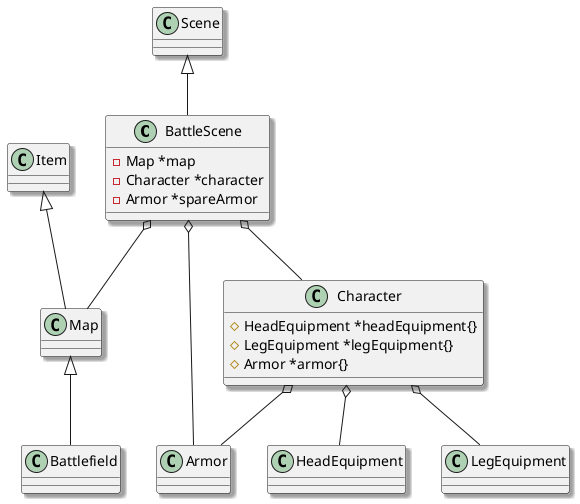 @startuml

skinparam shadowing true

class BattleScene {
    - Map *map
    - Character *character
    - Armor *spareArmor
}

class Character {
    # HeadEquipment *headEquipment{}
    # LegEquipment *legEquipment{}
    # Armor *armor{}
}

Scene <|-- BattleScene

BattleScene o-- Map
BattleScene o-- Character
BattleScene o-- Armor

Item <|-- Map
Map <|-- Battlefield

Character o-- HeadEquipment
Character o-- Armor
Character o-- LegEquipment

@enduml
